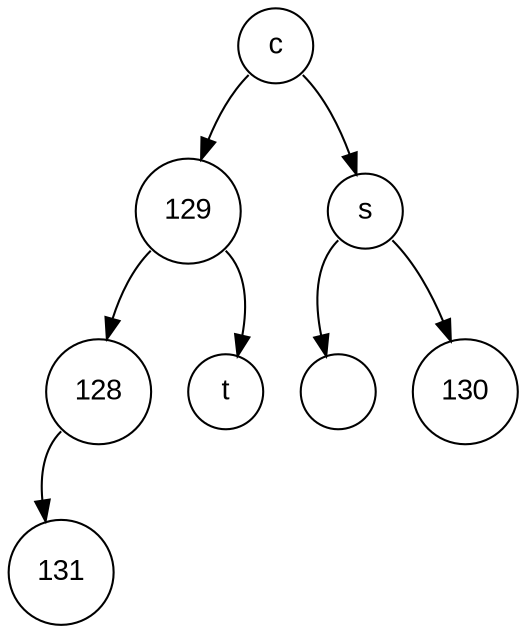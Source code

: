 digraph POT_test {
node [fontname="Arial", shape="circle", width=0.5];
99 [label = "c"]
99:sw -> 129
99:se -> 115
129 [label = "129"]
129:sw -> 128
129:se -> 116
128 [label = "128"]
128:sw -> 131
131 [label = "131"]
116 [label = "t"]
115 [label = "s"]
115:sw -> 32
115:se -> 130
32 [label = " "]
130 [label = "130"]
}
